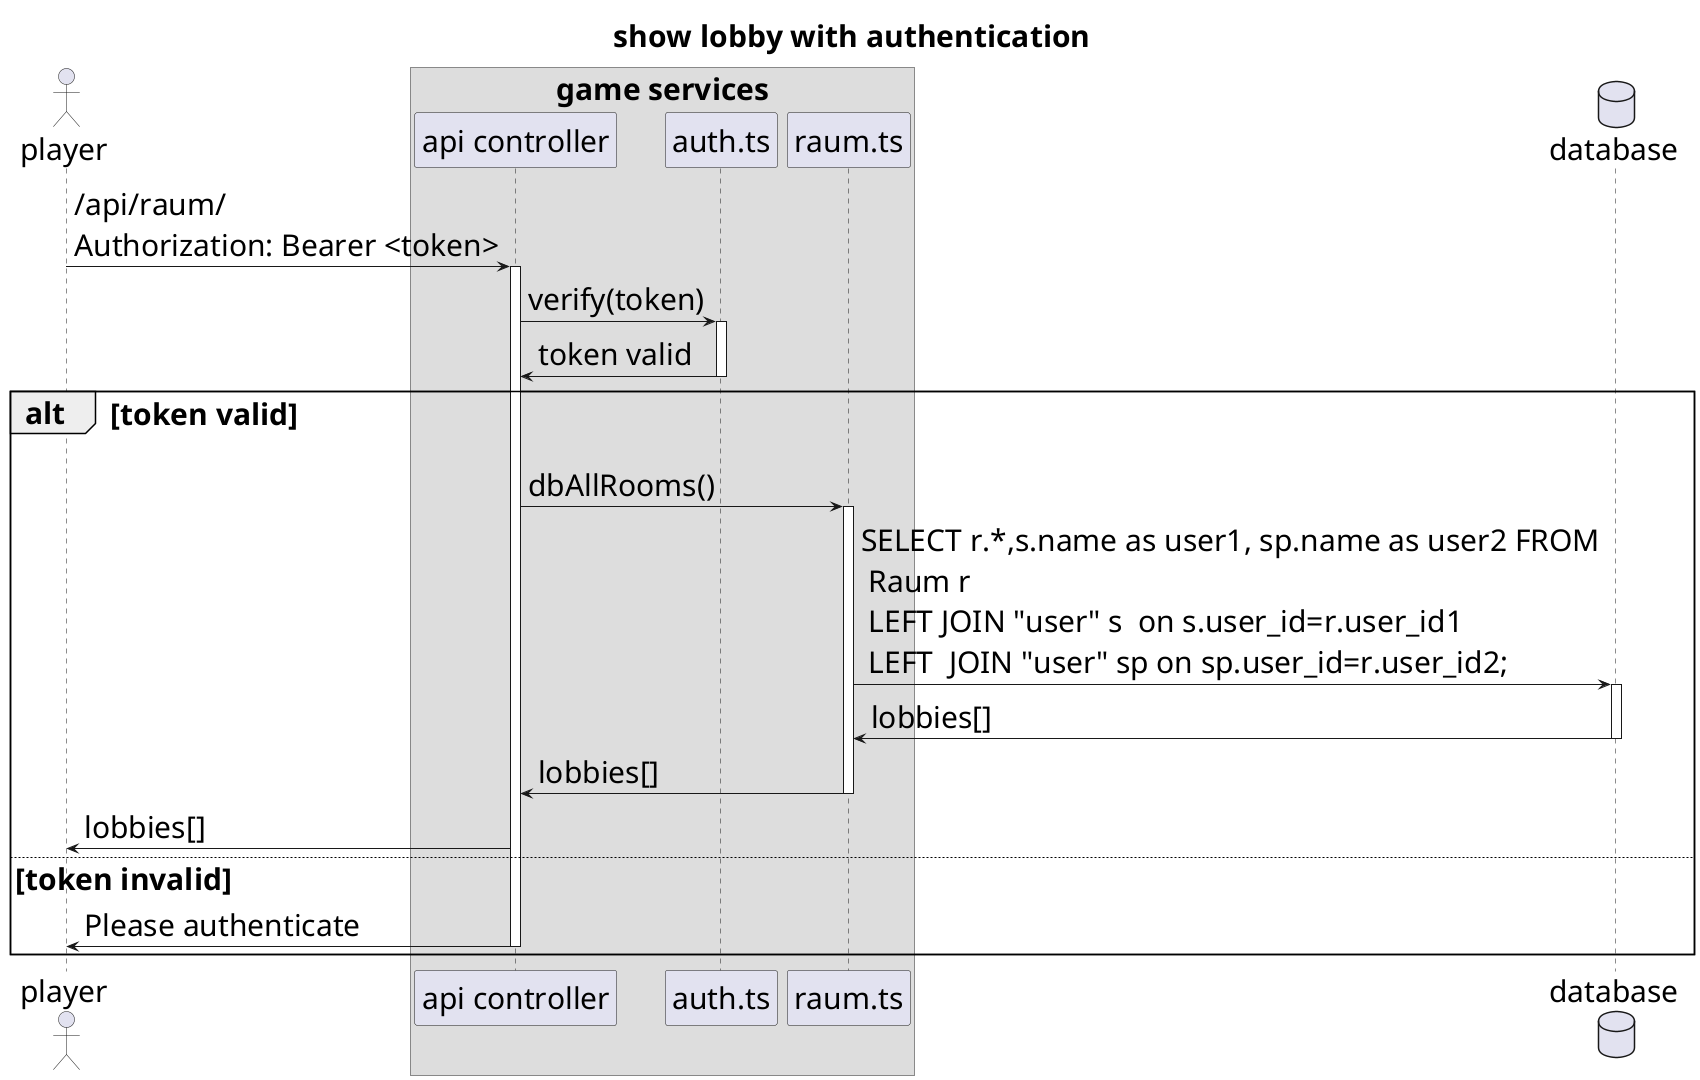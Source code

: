 @startuml
title "show lobby with authentication"
skinparam defaultFontSize 30
skinparam componentFontSize 30
skinparam actorFontSize 30
skinparam noteFontSize 30
skinparam sequenceParticipantFontSize 30
skinparam sequenceMessageFontSize 30
skinparam titleFontSize 30
actor player
box "game services"
participant "api controller" as gs
participant "auth.ts" as auth
participant "raum.ts" as lo
end box
database database as db

player -> gs: /api/raum/\nAuthorization: Bearer <token>
activate gs
gs -> auth: verify(token)
activate auth
auth -> gs: token valid
alt token valid
    deactivate auth
    gs -> lo: dbAllRooms()
    activate lo
    lo -> db: SELECT r.*,s.name as user1, sp.name as user2 FROM\n Raum r \n LEFT JOIN "user" s  on s.user_id=r.user_id1 \n LEFT  JOIN "user" sp on sp.user_id=r.user_id2;
    activate db
    db -> lo: lobbies[]
    deactivate db
    lo -> gs: lobbies[]
    deactivate lo
    gs -> player: lobbies[]
else token invalid
    gs -> player: Please authenticate
    deactivate gs
end
@enduml
